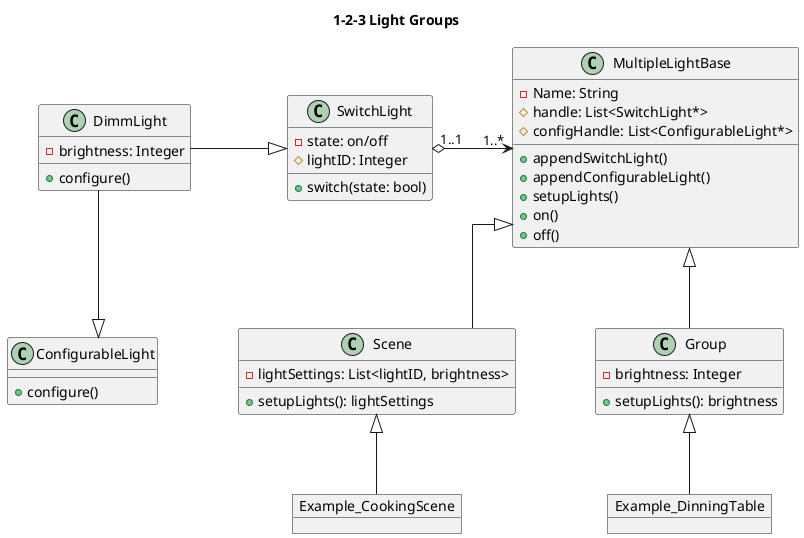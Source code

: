 @startuml
' Settings
' ============================

' use +,#,- instead of icons
'skinparam classAttributeIconSize 0

' horizontal distance in px
skinparam nodesep 80

' vertical distance in px
skinparam ranksep 80

' use only straight lines (ortho/polyline)
skinparam linetype ortho

' title
title 1-2-3 Light Groups



' Abstract Classes
' ============================
class MultipleLightBase{
    -Name: String
    #handle: List<SwitchLight*>
    #configHandle: List<ConfigurableLight*>
    +appendSwitchLight()
    +appendConfigurableLight()
    +setupLights()
    +on()
    +off()
}

class ConfigurableLight{
    +configure()
}


' Concrete Classes
' ============================
class SwitchLight{
    -state: on/off
    #lightID: Integer
    +switch(state: bool)
}

class DimmLight{
    -brightness: Integer
    +configure()
}

class Group{
    '#setBrightness()
    -brightness: Integer
    ': setBrightness()
    +setupLights(): brightness 
}

class Scene{
    '#setLightConfig()
    -lightSettings: List<lightID, brightness>
    +setupLights(): lightSettings
}


' Instance Example
' ================================
object Example_DinningTable{
}

object Example_CookingScene{
}

' Relations
' ================================
DimmLight -r-|> SwitchLight
DimmLight -d-|> ConfigurableLight  
SwitchLight "1..1" o-r-> "1..*" MultipleLightBase

MultipleLightBase <|-d- Scene
MultipleLightBase <|-d- Group


Example_DinningTable -u-|> Group
Example_CookingScene -u-|> Scene

' This is just for better graph allignment
Scene -[hidden]l- SwitchLight
@enduml
